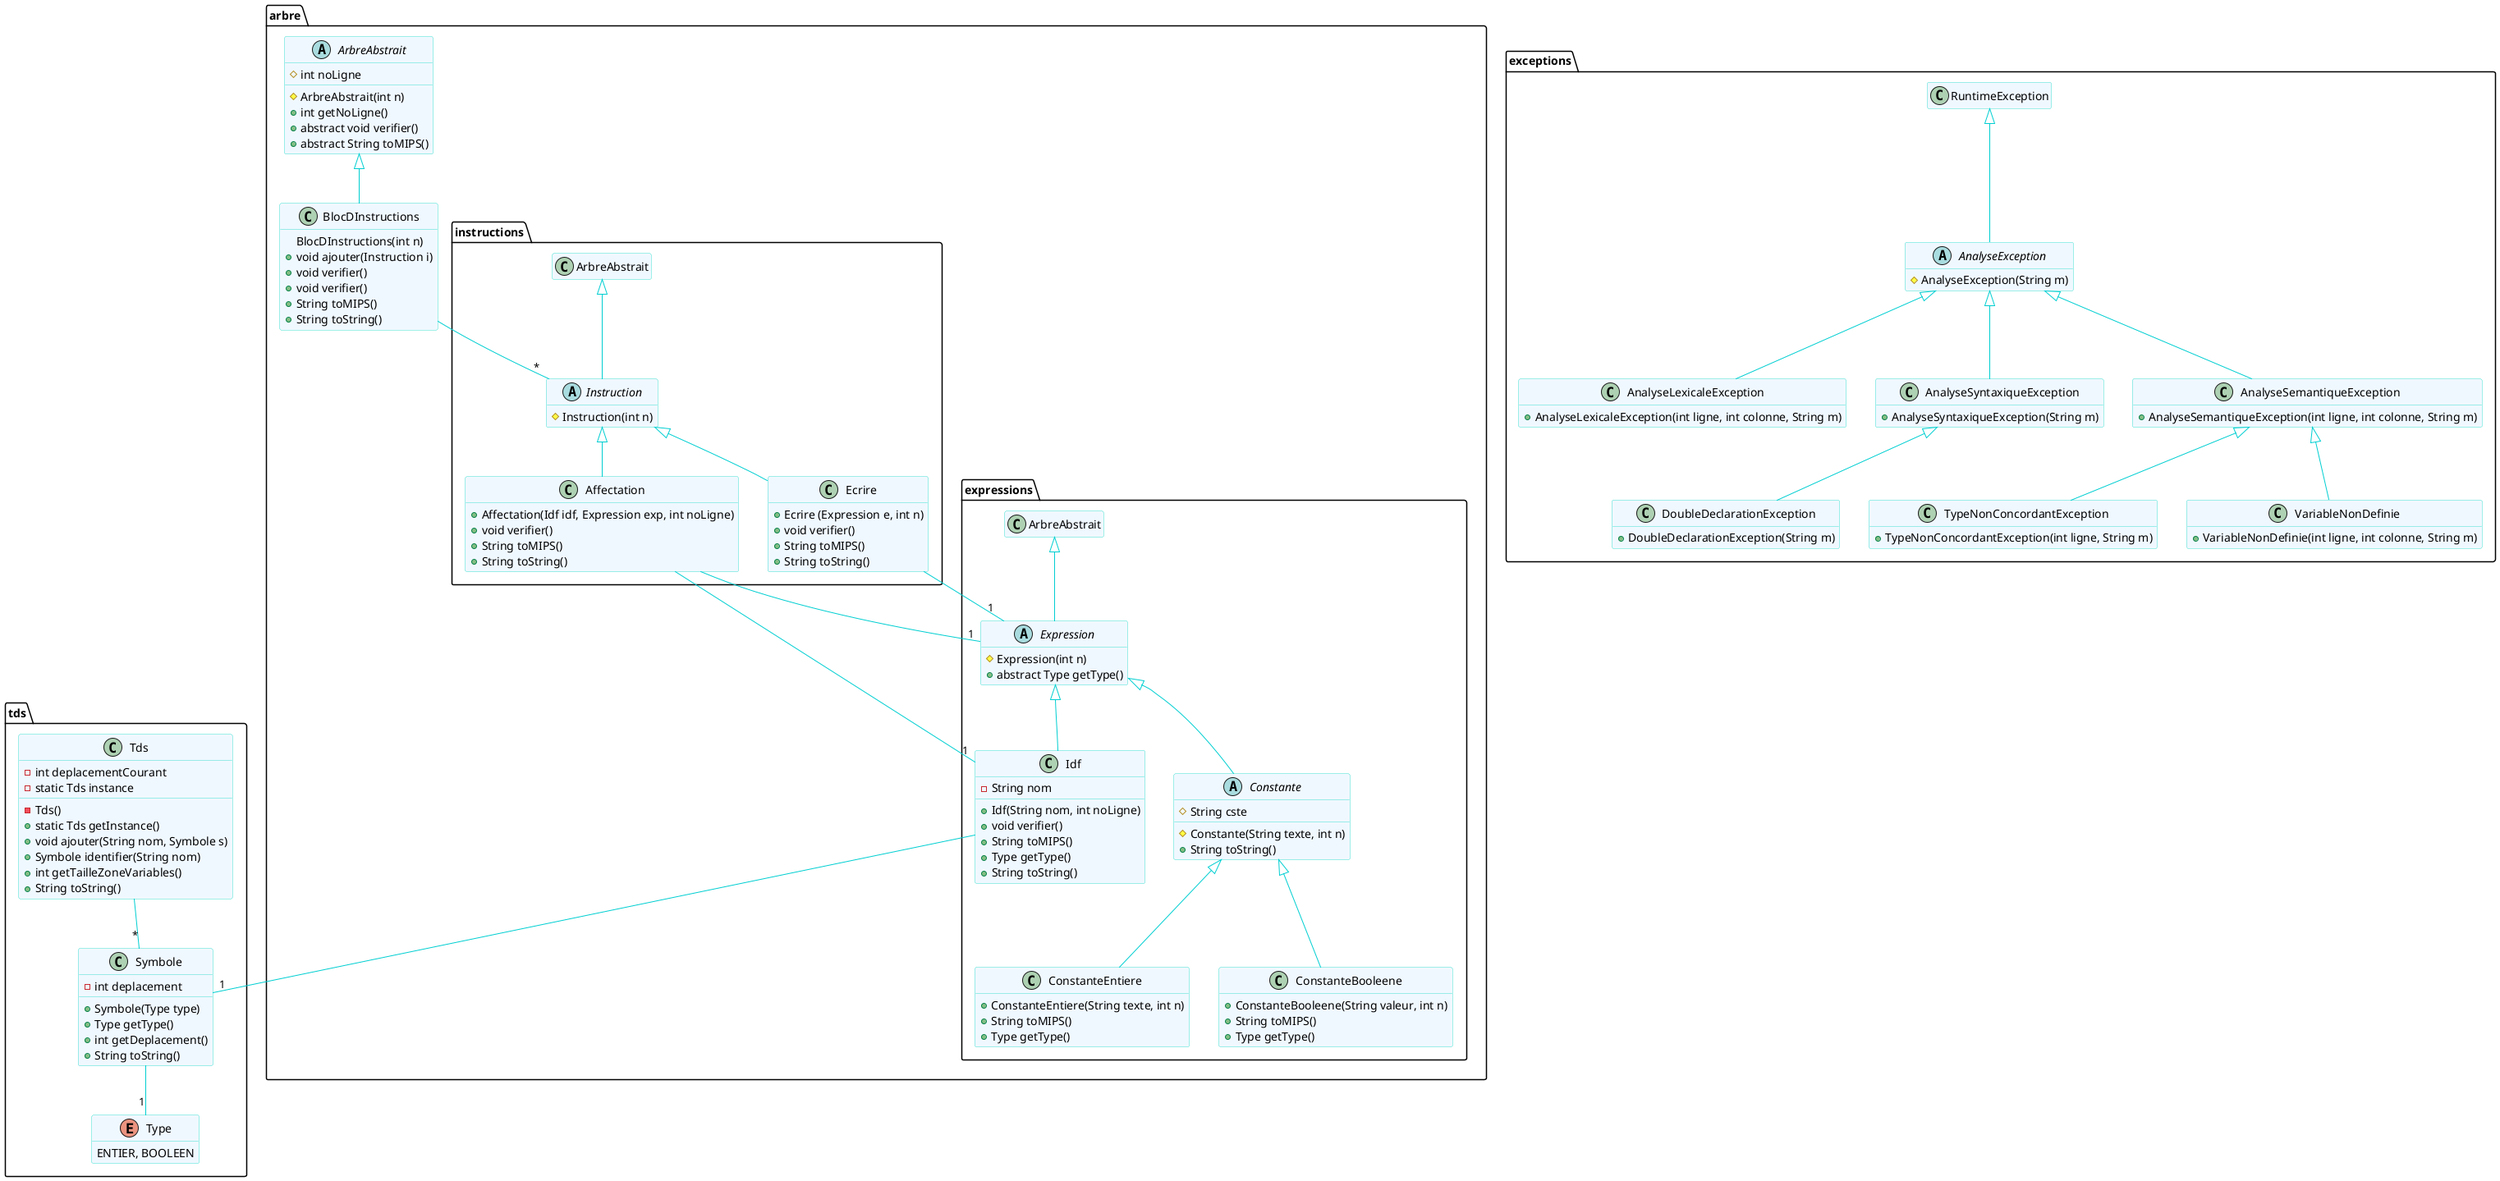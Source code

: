 @startuml
skinparam class {
BackgroundColor AliceBlue
ArrowColor DarkTurquoise
BorderColor Turquoise
}

skinparam stereotypeCBackgroundColor DarkTurquoise
skinparam stereotypeIBackgroundColor Magenta
skinparam stereotypeABackgroundColor Yellow

hide stereotype
hide empty member

package tds {
	class Symbole {
		- int deplacement
		+ Symbole(Type type)
		+ Type getType()
		+ int getDeplacement()
		+ String toString()
	}
	Symbole --"1" Type

	class Tds {
		- int deplacementCourant
		- static Tds instance
		- Tds()
		+ static Tds getInstance()
		+ void ajouter(String nom, Symbole s)
		+ Symbole identifier(String nom)
		+ int getTailleZoneVariables()
		+ String toString()
	}
	Tds --"*" Symbole

	enum Type {
		ENTIER, BOOLEEN
	}
}

package arbre {

	package expressions {

		abstract class Constante extends Expression {
			# String cste
			# Constante(String texte, int n)
			+ String toString()
		}

		class ConstanteEntiere extends Constante {
			+ ConstanteEntiere(String texte, int n)
			+ String toMIPS()
			+ Type getType()
		}

		class ConstanteBooleene extends Constante {
			+ ConstanteBooleene(String valeur, int n)
			+ String toMIPS()
			+ Type getType()
		}

		abstract class Expression extends ArbreAbstrait{
			# Expression(int n)
			+ abstract Type getType()
		}

		class Idf extends Expression {
			- String nom
			+ Idf(String nom, int noLigne)
			+ void verifier()
			+ String toMIPS()
			+ Type getType()
			+ String toString()
		}
		Idf --"1" Symbole

	}
	package instructions {

		class Affectation extends Instruction {
			+ Affectation(Idf idf, Expression exp, int noLigne)
			+ void verifier()
			+ String toMIPS()
			+ String toString()
		}
		Affectation --"1" Idf
		Affectation --"1" Expression

		class Ecrire extends Instruction{
			+ Ecrire (Expression e, int n)
			+ void verifier()
			+ String toMIPS()
			+ String toString()
		}
		Ecrire --"1" Expression

		abstract class Instruction extends ArbreAbstrait{
  	 	# Instruction(int n)
		}



	}

	abstract class ArbreAbstrait {
   # int noLigne
   # ArbreAbstrait(int n)
	 + int getNoLigne()
   + abstract void verifier()
   + abstract String toMIPS()
	}

	class BlocDInstructions extends ArbreAbstrait {
		BlocDInstructions(int n)
		+ void ajouter(Instruction i)
		+ void verifier()
		+ void verifier()
		+ String toMIPS()
		+ String toString()
	}
	BlocDInstructions --"*" Instruction



}

package exceptions {
	abstract class AnalyseException extends RuntimeException {
		# AnalyseException(String m)
	}

	class AnalyseLexicaleException extends AnalyseException {
		+ AnalyseLexicaleException(int ligne, int colonne, String m)
	}

	class AnalyseSyntaxiqueException extends AnalyseException {
		+ AnalyseSyntaxiqueException(String m)
	}

	class AnalyseSemantiqueException extends AnalyseException{
		+ AnalyseSemantiqueException(int ligne, int colonne, String m)
	}

	class DoubleDeclarationException extends AnalyseSyntaxiqueException {
		+ DoubleDeclarationException(String m)
	}

	class TypeNonConcordantException extends AnalyseSemantiqueException {
		+ TypeNonConcordantException(int ligne, String m)
	}

	class VariableNonDefinie extends AnalyseSemantiqueException {
		+ VariableNonDefinie(int ligne, int colonne, String m)
	}

}
@enduml